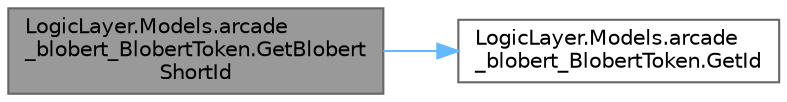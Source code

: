 digraph "LogicLayer.Models.arcade_blobert_BlobertToken.GetBlobertShortId"
{
 // LATEX_PDF_SIZE
  bgcolor="transparent";
  edge [fontname=Helvetica,fontsize=10,labelfontname=Helvetica,labelfontsize=10];
  node [fontname=Helvetica,fontsize=10,shape=box,height=0.2,width=0.4];
  rankdir="LR";
  Node1 [id="Node000001",label="LogicLayer.Models.arcade\l_blobert_BlobertToken.GetBlobert\lShortId",height=0.2,width=0.4,color="gray40", fillcolor="grey60", style="filled", fontcolor="black",tooltip="Retrieves a short identifier for the Blobert."];
  Node1 -> Node2 [id="edge1_Node000001_Node000002",color="steelblue1",style="solid",tooltip=" "];
  Node2 [id="Node000002",label="LogicLayer.Models.arcade\l_blobert_BlobertToken.GetId",height=0.2,width=0.4,color="grey40", fillcolor="white", style="filled",URL="$class_logic_layer_1_1_models_1_1arcade__blobert___blobert_token.html#a56e2c3452b153fae7cad24a43d6888ce",tooltip="Retrieves the unique ID of the Blobert token."];
}
